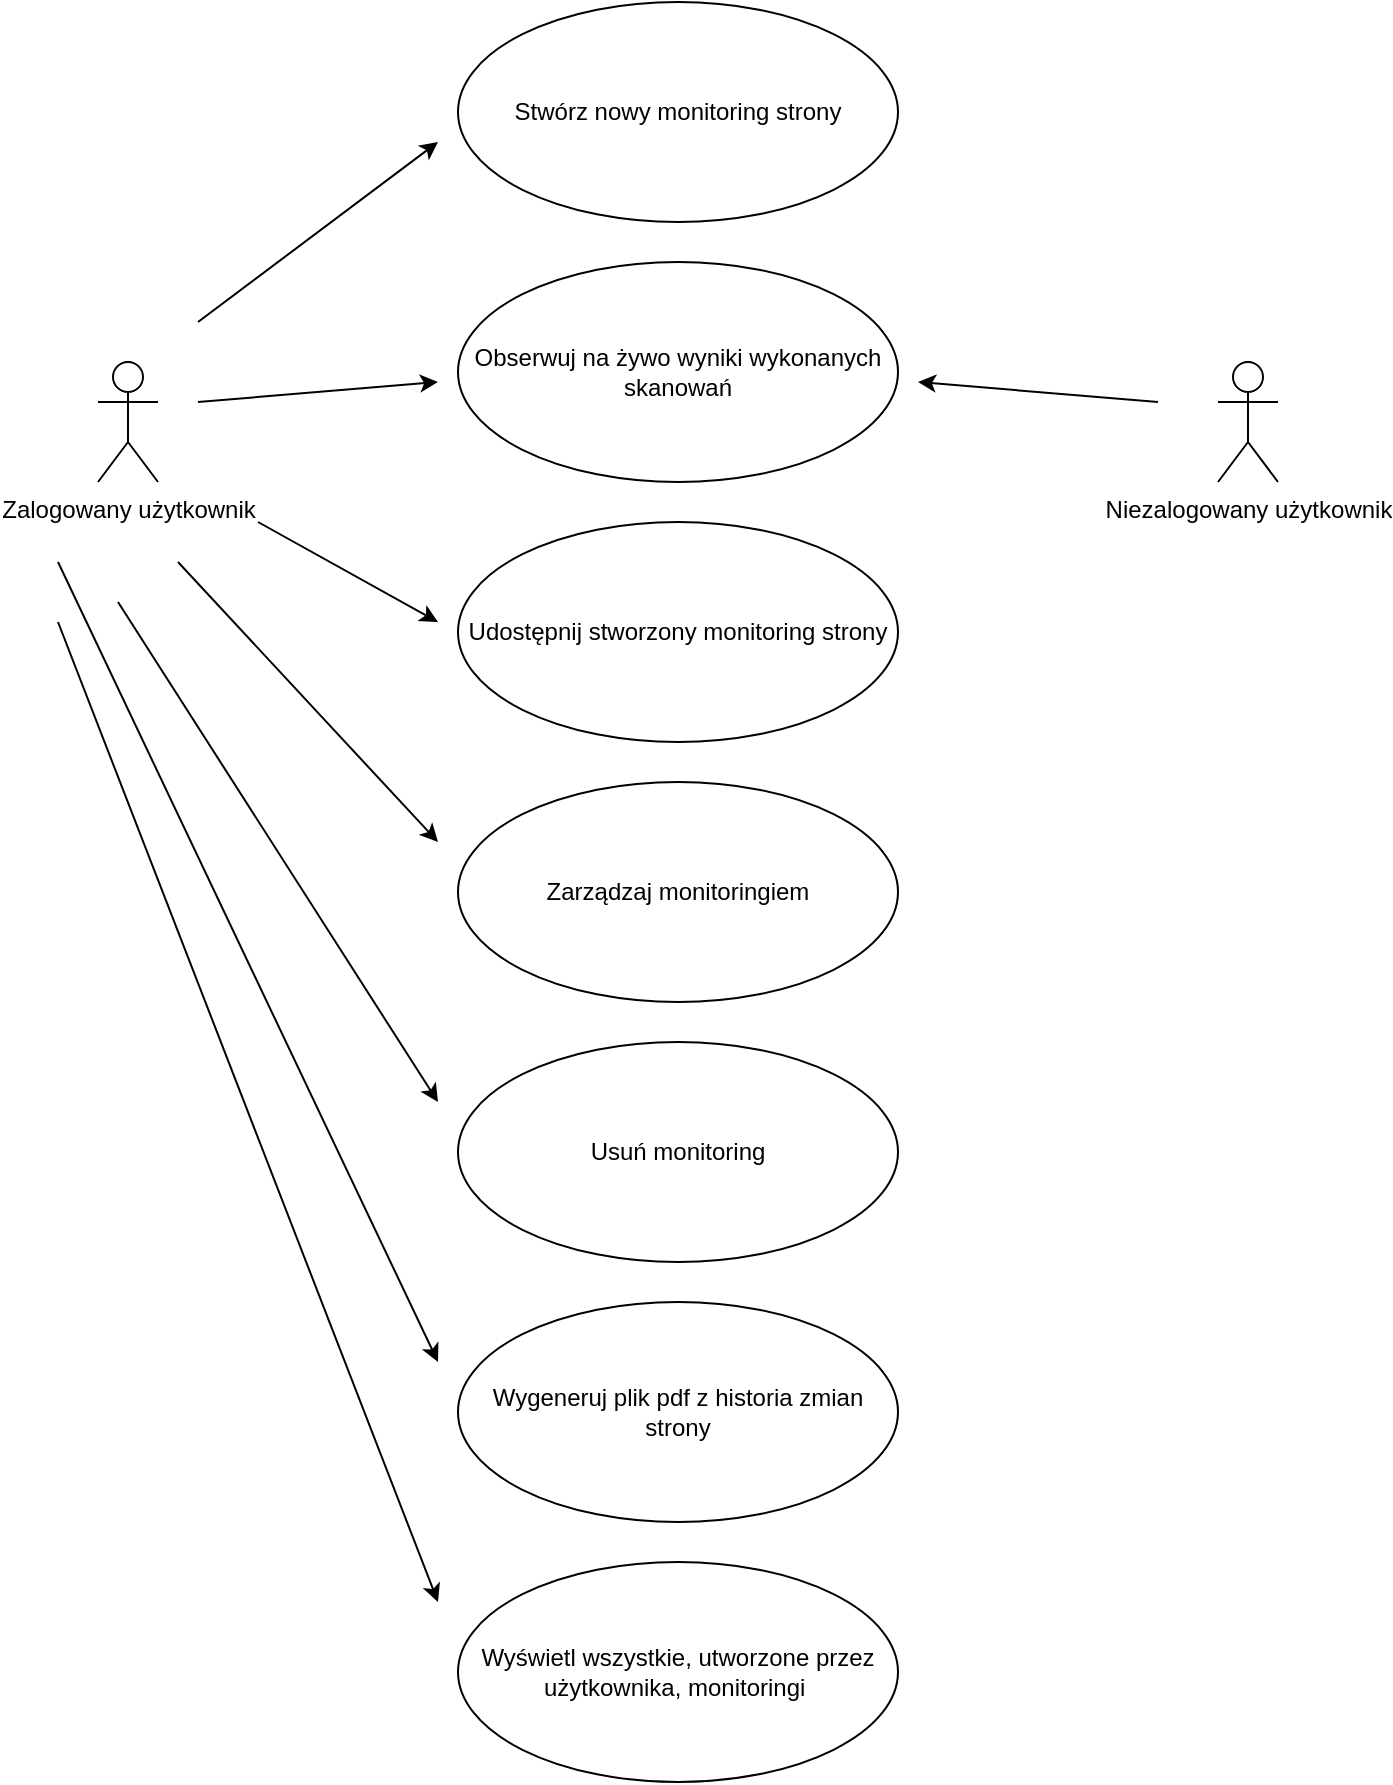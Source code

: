 <mxfile version="13.10.4" type="device"><diagram id="rkNFqCYrKR3x-CPbbOBn" name="Page-1"><mxGraphModel dx="2031" dy="1134" grid="1" gridSize="10" guides="1" tooltips="1" connect="1" arrows="1" fold="1" page="1" pageScale="1" pageWidth="827" pageHeight="1169" math="0" shadow="0"><root><mxCell id="0"/><mxCell id="1" parent="0"/><mxCell id="s7qmRW37o6mfp6vkGlKN-1" value="Zalogowany użytkownik" style="shape=umlActor;verticalLabelPosition=bottom;verticalAlign=top;html=1;outlineConnect=0;" parent="1" vertex="1"><mxGeometry x="110" y="190" width="30" height="60" as="geometry"/></mxCell><mxCell id="s7qmRW37o6mfp6vkGlKN-2" value="" style="endArrow=classic;html=1;" parent="1" edge="1"><mxGeometry width="50" height="50" relative="1" as="geometry"><mxPoint x="160" y="170" as="sourcePoint"/><mxPoint x="280" y="80" as="targetPoint"/></mxGeometry></mxCell><mxCell id="s7qmRW37o6mfp6vkGlKN-4" value="Stwórz nowy monitoring strony" style="ellipse;whiteSpace=wrap;html=1;gradientColor=#ffffff;fillColor=none;" parent="1" vertex="1"><mxGeometry x="290" y="10" width="220" height="110" as="geometry"/></mxCell><mxCell id="s7qmRW37o6mfp6vkGlKN-5" value="Udostępnij stworzony monitoring strony" style="ellipse;whiteSpace=wrap;html=1;gradientColor=#ffffff;fillColor=none;" parent="1" vertex="1"><mxGeometry x="290" y="270" width="220" height="110" as="geometry"/></mxCell><mxCell id="s7qmRW37o6mfp6vkGlKN-7" value="Zarządzaj monitoringiem" style="ellipse;whiteSpace=wrap;html=1;gradientColor=#ffffff;fillColor=none;" parent="1" vertex="1"><mxGeometry x="290" y="400" width="220" height="110" as="geometry"/></mxCell><mxCell id="s7qmRW37o6mfp6vkGlKN-10" value="" style="endArrow=classic;html=1;" parent="1" edge="1"><mxGeometry width="50" height="50" relative="1" as="geometry"><mxPoint x="160" y="210" as="sourcePoint"/><mxPoint x="280" y="200" as="targetPoint"/></mxGeometry></mxCell><mxCell id="s7qmRW37o6mfp6vkGlKN-12" value="" style="endArrow=classic;html=1;" parent="1" edge="1"><mxGeometry width="50" height="50" relative="1" as="geometry"><mxPoint x="190" y="270" as="sourcePoint"/><mxPoint x="280" y="320" as="targetPoint"/></mxGeometry></mxCell><mxCell id="s7qmRW37o6mfp6vkGlKN-13" value="" style="endArrow=classic;html=1;" parent="1" edge="1"><mxGeometry width="50" height="50" relative="1" as="geometry"><mxPoint x="150" y="290" as="sourcePoint"/><mxPoint x="280" y="430" as="targetPoint"/></mxGeometry></mxCell><mxCell id="s7qmRW37o6mfp6vkGlKN-14" value="Niezalogowany użytkownik" style="shape=umlActor;verticalLabelPosition=bottom;verticalAlign=top;html=1;outlineConnect=0;fillColor=none;gradientColor=#ffffff;" parent="1" vertex="1"><mxGeometry x="670" y="190" width="30" height="60" as="geometry"/></mxCell><mxCell id="s7qmRW37o6mfp6vkGlKN-16" value="Wygeneruj plik pdf z historia zmian strony" style="ellipse;whiteSpace=wrap;html=1;gradientColor=#ffffff;fillColor=none;" parent="1" vertex="1"><mxGeometry x="290" y="660" width="220" height="110" as="geometry"/></mxCell><mxCell id="s7qmRW37o6mfp6vkGlKN-17" value="Obserwuj na żywo wyniki wykonanych skanowań" style="ellipse;whiteSpace=wrap;html=1;gradientColor=#ffffff;fillColor=none;" parent="1" vertex="1"><mxGeometry x="290" y="140" width="220" height="110" as="geometry"/></mxCell><mxCell id="s7qmRW37o6mfp6vkGlKN-20" value="" style="endArrow=classic;html=1;" parent="1" edge="1"><mxGeometry width="50" height="50" relative="1" as="geometry"><mxPoint x="640" y="210" as="sourcePoint"/><mxPoint x="520" y="200" as="targetPoint"/></mxGeometry></mxCell><mxCell id="xrCiikaYnu9Bdm679HYN-2" value="" style="endArrow=classic;html=1;" parent="1" edge="1"><mxGeometry width="50" height="50" relative="1" as="geometry"><mxPoint x="120" y="310" as="sourcePoint"/><mxPoint x="280" y="560" as="targetPoint"/></mxGeometry></mxCell><mxCell id="bEIAM1CrmX9U8rrojU9m-1" value="Wyświetl wszystkie, utworzone przez użytkownika, monitoringi&amp;nbsp;" style="ellipse;whiteSpace=wrap;html=1;gradientColor=#ffffff;fillColor=none;" vertex="1" parent="1"><mxGeometry x="290" y="790" width="220" height="110" as="geometry"/></mxCell><mxCell id="bEIAM1CrmX9U8rrojU9m-2" value="" style="endArrow=classic;html=1;" edge="1" parent="1"><mxGeometry width="50" height="50" relative="1" as="geometry"><mxPoint x="90" y="290" as="sourcePoint"/><mxPoint x="280" y="690" as="targetPoint"/></mxGeometry></mxCell><mxCell id="bEIAM1CrmX9U8rrojU9m-3" value="Usuń monitoring" style="ellipse;whiteSpace=wrap;html=1;gradientColor=#ffffff;fillColor=none;" vertex="1" parent="1"><mxGeometry x="290" y="530" width="220" height="110" as="geometry"/></mxCell><mxCell id="bEIAM1CrmX9U8rrojU9m-4" value="" style="endArrow=classic;html=1;" edge="1" parent="1"><mxGeometry width="50" height="50" relative="1" as="geometry"><mxPoint x="90" y="320" as="sourcePoint"/><mxPoint x="280" y="810" as="targetPoint"/></mxGeometry></mxCell></root></mxGraphModel></diagram></mxfile>